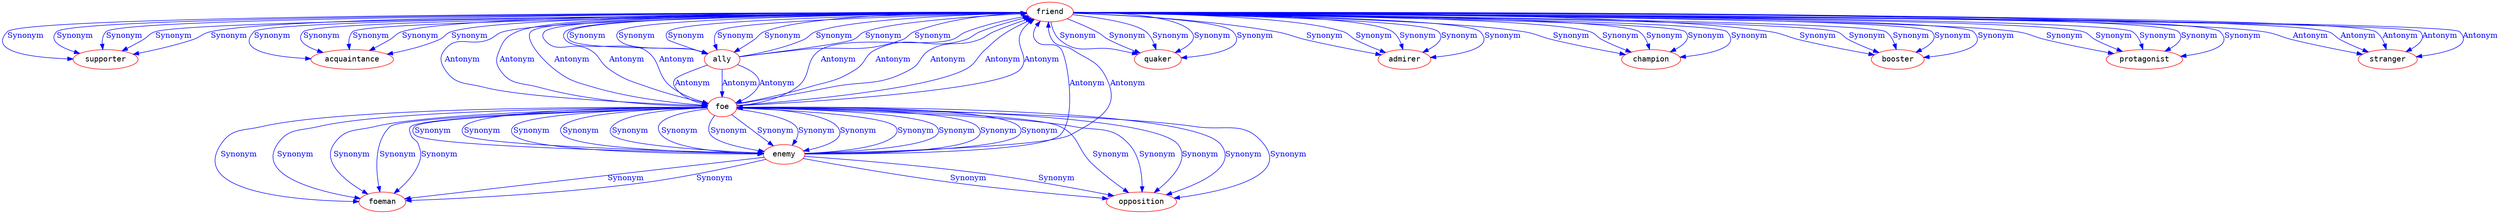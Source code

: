 digraph wicktionary {node [color=Red,fontname=Courier]edge [color=Blue]friend-> supporter[label="Synonym", fontcolor=blue];
friend-> acquaintance[label="Synonym", fontcolor=blue];
friend->ally[label="Synonym", fontcolor=blue];
friend-> quaker[label="Synonym", fontcolor=blue];
friend-> admirer[label="Synonym", fontcolor=blue];
friend-> champion[label="Synonym", fontcolor=blue];
friend-> booster[label="Synonym", fontcolor=blue];
friend-> protagonist[label="Synonym", fontcolor=blue];
friend-> stranger[label="Antonym", fontcolor=blue];
friend->foe[label="Antonym", fontcolor=blue];
ally->friend[label="Synonym", fontcolor=blue];
ally->foe[label="Antonym", fontcolor=blue];
friend-> supporter[label="Synonym", fontcolor=blue];
friend-> acquaintance[label="Synonym", fontcolor=blue];
friend->ally[label="Synonym", fontcolor=blue];
friend-> quaker[label="Synonym", fontcolor=blue];
friend-> admirer[label="Synonym", fontcolor=blue];
friend-> champion[label="Synonym", fontcolor=blue];
friend-> booster[label="Synonym", fontcolor=blue];
friend-> protagonist[label="Synonym", fontcolor=blue];
friend-> stranger[label="Antonym", fontcolor=blue];
friend->foe[label="Antonym", fontcolor=blue];
ally->friend[label="Synonym", fontcolor=blue];
ally->foe[label="Antonym", fontcolor=blue];
foe->enemy[label="Synonym", fontcolor=blue];
foe-> foeman[label="Synonym", fontcolor=blue];
foe-> opposition[label="Synonym", fontcolor=blue];
foe-> enemy[label="Synonym", fontcolor=blue];
foe->friend[label="Antonym", fontcolor=blue];
foe->enemy[label="Synonym", fontcolor=blue];
foe-> foeman[label="Synonym", fontcolor=blue];
foe-> opposition[label="Synonym", fontcolor=blue];
foe-> enemy[label="Synonym", fontcolor=blue];
foe->friend[label="Antonym", fontcolor=blue];
enemy-> foe[label="Synonym", fontcolor=blue];
enemy->foe[label="Synonym", fontcolor=blue];
enemy-> foeman[label="Synonym", fontcolor=blue];
enemy-> opposition[label="Synonym", fontcolor=blue];
enemy->friend[label="Antonym", fontcolor=blue];
friend-> supporter[label="Synonym", fontcolor=blue];
friend-> acquaintance[label="Synonym", fontcolor=blue];
friend->ally[label="Synonym", fontcolor=blue];
friend-> quaker[label="Synonym", fontcolor=blue];
friend-> admirer[label="Synonym", fontcolor=blue];
friend-> champion[label="Synonym", fontcolor=blue];
friend-> booster[label="Synonym", fontcolor=blue];
friend-> protagonist[label="Synonym", fontcolor=blue];
friend-> stranger[label="Antonym", fontcolor=blue];
friend->foe[label="Antonym", fontcolor=blue];
foe->enemy[label="Synonym", fontcolor=blue];
foe-> foeman[label="Synonym", fontcolor=blue];
foe-> opposition[label="Synonym", fontcolor=blue];
foe-> enemy[label="Synonym", fontcolor=blue];
foe->friend[label="Antonym", fontcolor=blue];
enemy-> foe[label="Synonym", fontcolor=blue];
enemy->foe[label="Synonym", fontcolor=blue];
enemy-> foeman[label="Synonym", fontcolor=blue];
enemy-> opposition[label="Synonym", fontcolor=blue];
enemy->friend[label="Antonym", fontcolor=blue];
foe->enemy[label="Synonym", fontcolor=blue];
foe-> foeman[label="Synonym", fontcolor=blue];
foe-> opposition[label="Synonym", fontcolor=blue];
foe-> enemy[label="Synonym", fontcolor=blue];
foe->friend[label="Antonym", fontcolor=blue];
friend-> supporter[label="Synonym", fontcolor=blue];
friend-> acquaintance[label="Synonym", fontcolor=blue];
friend->ally[label="Synonym", fontcolor=blue];
friend-> quaker[label="Synonym", fontcolor=blue];
friend-> admirer[label="Synonym", fontcolor=blue];
friend-> champion[label="Synonym", fontcolor=blue];
friend-> booster[label="Synonym", fontcolor=blue];
friend-> protagonist[label="Synonym", fontcolor=blue];
friend-> stranger[label="Antonym", fontcolor=blue];
friend->foe[label="Antonym", fontcolor=blue];
friend-> supporter[label="Synonym", fontcolor=blue];
friend-> acquaintance[label="Synonym", fontcolor=blue];
friend->ally[label="Synonym", fontcolor=blue];
friend-> quaker[label="Synonym", fontcolor=blue];
friend-> admirer[label="Synonym", fontcolor=blue];
friend-> champion[label="Synonym", fontcolor=blue];
friend-> booster[label="Synonym", fontcolor=blue];
friend-> protagonist[label="Synonym", fontcolor=blue];
friend-> stranger[label="Antonym", fontcolor=blue];
friend->foe[label="Antonym", fontcolor=blue];
ally->friend[label="Synonym", fontcolor=blue];
ally->foe[label="Antonym", fontcolor=blue];
foe->enemy[label="Synonym", fontcolor=blue];
foe-> foeman[label="Synonym", fontcolor=blue];
foe-> opposition[label="Synonym", fontcolor=blue];
foe-> enemy[label="Synonym", fontcolor=blue];
foe->friend[label="Antonym", fontcolor=blue];
}